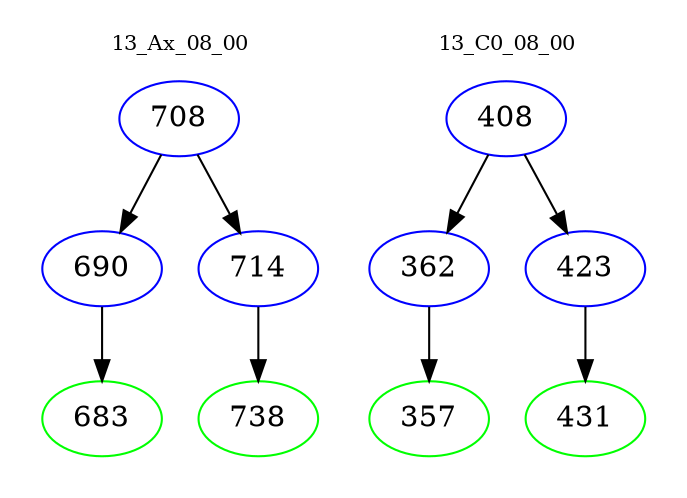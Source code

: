digraph{
subgraph cluster_0 {
color = white
label = "13_Ax_08_00";
fontsize=10;
T0_708 [label="708", color="blue"]
T0_708 -> T0_690 [color="black"]
T0_690 [label="690", color="blue"]
T0_690 -> T0_683 [color="black"]
T0_683 [label="683", color="green"]
T0_708 -> T0_714 [color="black"]
T0_714 [label="714", color="blue"]
T0_714 -> T0_738 [color="black"]
T0_738 [label="738", color="green"]
}
subgraph cluster_1 {
color = white
label = "13_C0_08_00";
fontsize=10;
T1_408 [label="408", color="blue"]
T1_408 -> T1_362 [color="black"]
T1_362 [label="362", color="blue"]
T1_362 -> T1_357 [color="black"]
T1_357 [label="357", color="green"]
T1_408 -> T1_423 [color="black"]
T1_423 [label="423", color="blue"]
T1_423 -> T1_431 [color="black"]
T1_431 [label="431", color="green"]
}
}
